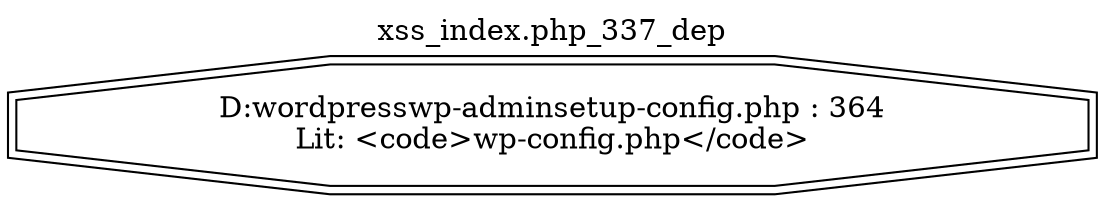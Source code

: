 digraph cfg {
  label="xss_index.php_337_dep";
  labelloc=t;
  n1 [shape=doubleoctagon, label="D:\wordpress\wp-admin\setup-config.php : 364\nLit: <code>wp-config.php</code>\n"];
}
